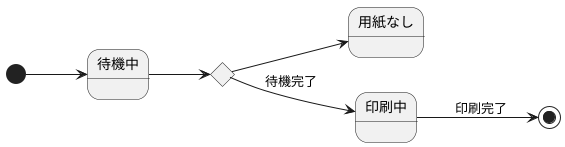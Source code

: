 @startuml
left to right direction
[*] --> 待機中
state c <<choice>>
state c <<choice>>
待機中-down-> c
c--> 用紙なし
c--> 印刷中: 待機完了
印刷中--> [*] :印刷完了
@enduml